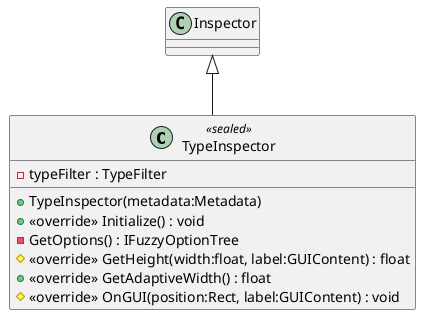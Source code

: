 @startuml
class TypeInspector <<sealed>> {
    + TypeInspector(metadata:Metadata)
    + <<override>> Initialize() : void
    - typeFilter : TypeFilter
    - GetOptions() : IFuzzyOptionTree
    # <<override>> GetHeight(width:float, label:GUIContent) : float
    + <<override>> GetAdaptiveWidth() : float
    # <<override>> OnGUI(position:Rect, label:GUIContent) : void
}
Inspector <|-- TypeInspector
@enduml
